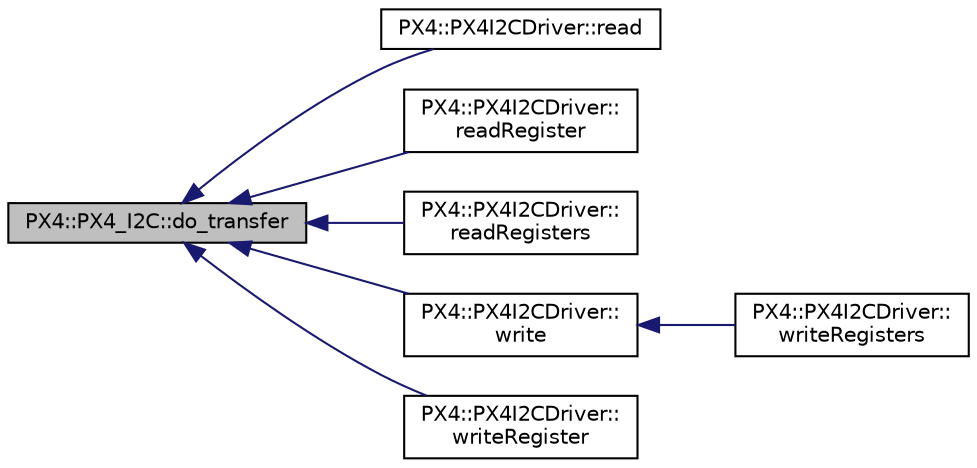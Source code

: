 digraph "PX4::PX4_I2C::do_transfer"
{
 // INTERACTIVE_SVG=YES
  edge [fontname="Helvetica",fontsize="10",labelfontname="Helvetica",labelfontsize="10"];
  node [fontname="Helvetica",fontsize="10",shape=record];
  rankdir="LR";
  Node1 [label="PX4::PX4_I2C::do_transfer",height=0.2,width=0.4,color="black", fillcolor="grey75", style="filled", fontcolor="black"];
  Node1 -> Node2 [dir="back",color="midnightblue",fontsize="10",style="solid",fontname="Helvetica"];
  Node2 [label="PX4::PX4I2CDriver::read",height=0.2,width=0.4,color="black", fillcolor="white", style="filled",URL="$classPX4_1_1PX4I2CDriver.html#ac75f66ee2feafd9f1c29805fb5f30cf3"];
  Node1 -> Node3 [dir="back",color="midnightblue",fontsize="10",style="solid",fontname="Helvetica"];
  Node3 [label="PX4::PX4I2CDriver::\lreadRegister",height=0.2,width=0.4,color="black", fillcolor="white", style="filled",URL="$classPX4_1_1PX4I2CDriver.html#aa7ae7af6e1a4a5854bd0459ef6d7f0e5"];
  Node1 -> Node4 [dir="back",color="midnightblue",fontsize="10",style="solid",fontname="Helvetica"];
  Node4 [label="PX4::PX4I2CDriver::\lreadRegisters",height=0.2,width=0.4,color="black", fillcolor="white", style="filled",URL="$classPX4_1_1PX4I2CDriver.html#aa398ac3820fc249169a76a2871d21ff4"];
  Node1 -> Node5 [dir="back",color="midnightblue",fontsize="10",style="solid",fontname="Helvetica"];
  Node5 [label="PX4::PX4I2CDriver::\lwrite",height=0.2,width=0.4,color="black", fillcolor="white", style="filled",URL="$classPX4_1_1PX4I2CDriver.html#a2ddc80fb44ab88cee0601f7796eed253"];
  Node5 -> Node6 [dir="back",color="midnightblue",fontsize="10",style="solid",fontname="Helvetica"];
  Node6 [label="PX4::PX4I2CDriver::\lwriteRegisters",height=0.2,width=0.4,color="black", fillcolor="white", style="filled",URL="$classPX4_1_1PX4I2CDriver.html#a80bdbc74b6b69fe5a49bf4a9454c7078"];
  Node1 -> Node7 [dir="back",color="midnightblue",fontsize="10",style="solid",fontname="Helvetica"];
  Node7 [label="PX4::PX4I2CDriver::\lwriteRegister",height=0.2,width=0.4,color="black", fillcolor="white", style="filled",URL="$classPX4_1_1PX4I2CDriver.html#a608404a7dbef16edd6b4189689014c93"];
}
